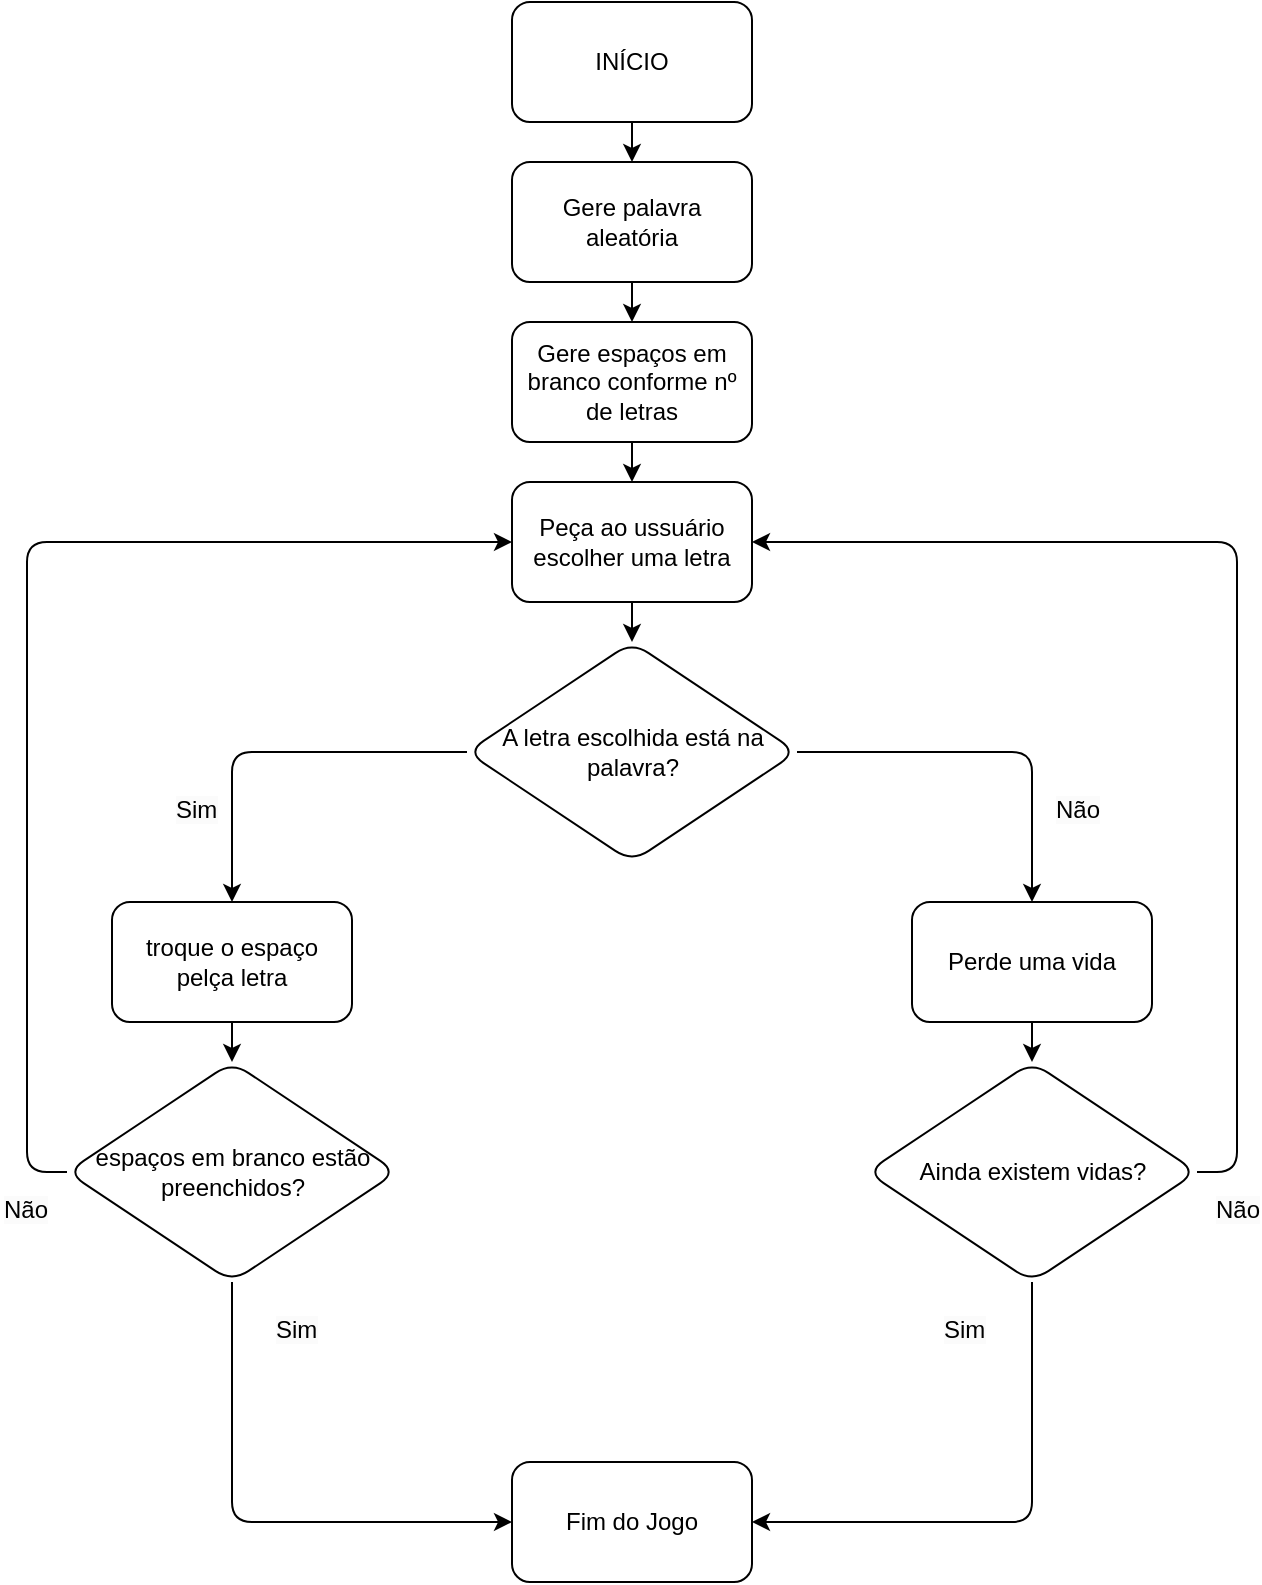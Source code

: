 <mxfile>
    <diagram name="Página-1" id="WaETP9I4OPPVfZ1ltQmu">
        <mxGraphModel dx="972" dy="691" grid="1" gridSize="10" guides="1" tooltips="1" connect="1" arrows="1" fold="1" page="1" pageScale="1" pageWidth="827" pageHeight="1169" background="none" math="0" shadow="0">
            <root>
                <mxCell id="0"/>
                <mxCell id="1" parent="0"/>
                <mxCell id="IwjO9NOykpGNr3ht4YwP-7" style="edgeStyle=orthogonalEdgeStyle;rounded=1;orthogonalLoop=1;jettySize=auto;html=1;exitX=0.5;exitY=1;exitDx=0;exitDy=0;" parent="1" source="IwjO9NOykpGNr3ht4YwP-1" target="IwjO9NOykpGNr3ht4YwP-2" edge="1">
                    <mxGeometry relative="1" as="geometry"/>
                </mxCell>
                <mxCell id="IwjO9NOykpGNr3ht4YwP-1" value="INÍCIO" style="rounded=1;whiteSpace=wrap;html=1;" parent="1" vertex="1">
                    <mxGeometry x="340" y="40" width="120" height="60" as="geometry"/>
                </mxCell>
                <mxCell id="IwjO9NOykpGNr3ht4YwP-8" style="edgeStyle=orthogonalEdgeStyle;rounded=1;orthogonalLoop=1;jettySize=auto;html=1;exitX=0.5;exitY=1;exitDx=0;exitDy=0;" parent="1" source="IwjO9NOykpGNr3ht4YwP-2" target="IwjO9NOykpGNr3ht4YwP-3" edge="1">
                    <mxGeometry relative="1" as="geometry"/>
                </mxCell>
                <mxCell id="IwjO9NOykpGNr3ht4YwP-2" value="Gere palavra aleatória" style="rounded=1;whiteSpace=wrap;html=1;" parent="1" vertex="1">
                    <mxGeometry x="340" y="120" width="120" height="60" as="geometry"/>
                </mxCell>
                <mxCell id="IwjO9NOykpGNr3ht4YwP-9" style="edgeStyle=orthogonalEdgeStyle;rounded=1;orthogonalLoop=1;jettySize=auto;html=1;exitX=0.5;exitY=1;exitDx=0;exitDy=0;entryX=0.5;entryY=0;entryDx=0;entryDy=0;" parent="1" source="IwjO9NOykpGNr3ht4YwP-3" target="IwjO9NOykpGNr3ht4YwP-4" edge="1">
                    <mxGeometry relative="1" as="geometry"/>
                </mxCell>
                <mxCell id="IwjO9NOykpGNr3ht4YwP-3" value="Gere espaços em branco conforme nº de letras" style="rounded=1;whiteSpace=wrap;html=1;" parent="1" vertex="1">
                    <mxGeometry x="340" y="200" width="120" height="60" as="geometry"/>
                </mxCell>
                <mxCell id="IwjO9NOykpGNr3ht4YwP-10" style="edgeStyle=orthogonalEdgeStyle;rounded=1;orthogonalLoop=1;jettySize=auto;html=1;exitX=0.5;exitY=1;exitDx=0;exitDy=0;entryX=0.5;entryY=0;entryDx=0;entryDy=0;" parent="1" source="IwjO9NOykpGNr3ht4YwP-4" target="IwjO9NOykpGNr3ht4YwP-5" edge="1">
                    <mxGeometry relative="1" as="geometry"/>
                </mxCell>
                <mxCell id="IwjO9NOykpGNr3ht4YwP-4" value="Peça ao ussuário escolher uma letra" style="rounded=1;whiteSpace=wrap;html=1;" parent="1" vertex="1">
                    <mxGeometry x="340" y="280" width="120" height="60" as="geometry"/>
                </mxCell>
                <mxCell id="IwjO9NOykpGNr3ht4YwP-14" style="edgeStyle=orthogonalEdgeStyle;rounded=1;orthogonalLoop=1;jettySize=auto;html=1;exitX=0;exitY=0.5;exitDx=0;exitDy=0;entryX=0.5;entryY=0;entryDx=0;entryDy=0;" parent="1" source="IwjO9NOykpGNr3ht4YwP-5" target="IwjO9NOykpGNr3ht4YwP-11" edge="1">
                    <mxGeometry relative="1" as="geometry"/>
                </mxCell>
                <mxCell id="IwjO9NOykpGNr3ht4YwP-15" style="edgeStyle=orthogonalEdgeStyle;rounded=1;orthogonalLoop=1;jettySize=auto;html=1;exitX=1;exitY=0.5;exitDx=0;exitDy=0;" parent="1" source="IwjO9NOykpGNr3ht4YwP-5" target="IwjO9NOykpGNr3ht4YwP-12" edge="1">
                    <mxGeometry relative="1" as="geometry"/>
                </mxCell>
                <mxCell id="IwjO9NOykpGNr3ht4YwP-5" value="A letra escolhida está na palavra?" style="rhombus;whiteSpace=wrap;html=1;rounded=1;" parent="1" vertex="1">
                    <mxGeometry x="317.5" y="360" width="165" height="110" as="geometry"/>
                </mxCell>
                <mxCell id="IwjO9NOykpGNr3ht4YwP-22" style="edgeStyle=orthogonalEdgeStyle;rounded=1;orthogonalLoop=1;jettySize=auto;html=1;exitX=0.5;exitY=1;exitDx=0;exitDy=0;" parent="1" source="IwjO9NOykpGNr3ht4YwP-11" target="IwjO9NOykpGNr3ht4YwP-19" edge="1">
                    <mxGeometry relative="1" as="geometry"/>
                </mxCell>
                <mxCell id="IwjO9NOykpGNr3ht4YwP-11" value="troque o espaço pelça letra" style="rounded=1;whiteSpace=wrap;html=1;" parent="1" vertex="1">
                    <mxGeometry x="140" y="490" width="120" height="60" as="geometry"/>
                </mxCell>
                <mxCell id="IwjO9NOykpGNr3ht4YwP-23" style="edgeStyle=orthogonalEdgeStyle;rounded=1;orthogonalLoop=1;jettySize=auto;html=1;exitX=0.5;exitY=1;exitDx=0;exitDy=0;" parent="1" source="IwjO9NOykpGNr3ht4YwP-12" target="IwjO9NOykpGNr3ht4YwP-20" edge="1">
                    <mxGeometry relative="1" as="geometry"/>
                </mxCell>
                <mxCell id="IwjO9NOykpGNr3ht4YwP-12" value="Perde uma vida" style="rounded=1;whiteSpace=wrap;html=1;" parent="1" vertex="1">
                    <mxGeometry x="540" y="490" width="120" height="60" as="geometry"/>
                </mxCell>
                <mxCell id="IwjO9NOykpGNr3ht4YwP-16" value="&lt;span style=&quot;color: rgb(0, 0, 0); font-family: Helvetica; font-size: 12px; font-style: normal; font-variant-ligatures: normal; font-variant-caps: normal; font-weight: 400; letter-spacing: normal; orphans: 2; text-align: center; text-indent: 0px; text-transform: none; widows: 2; word-spacing: 0px; -webkit-text-stroke-width: 0px; white-space: normal; background-color: rgb(251, 251, 251); text-decoration-thickness: initial; text-decoration-style: initial; text-decoration-color: initial; display: inline !important; float: none;&quot;&gt;Sim&lt;/span&gt;" style="text;whiteSpace=wrap;html=1;rounded=1;" parent="1" vertex="1">
                    <mxGeometry x="170" y="430" width="20" height="20" as="geometry"/>
                </mxCell>
                <mxCell id="IwjO9NOykpGNr3ht4YwP-18" value="&lt;span style=&quot;color: rgb(0, 0, 0); font-family: Helvetica; font-size: 12px; font-style: normal; font-variant-ligatures: normal; font-variant-caps: normal; font-weight: 400; letter-spacing: normal; orphans: 2; text-align: center; text-indent: 0px; text-transform: none; widows: 2; word-spacing: 0px; -webkit-text-stroke-width: 0px; white-space: normal; background-color: rgb(251, 251, 251); text-decoration-thickness: initial; text-decoration-style: initial; text-decoration-color: initial; display: inline !important; float: none;&quot;&gt;Não&lt;/span&gt;" style="text;whiteSpace=wrap;html=1;rounded=1;" parent="1" vertex="1">
                    <mxGeometry x="610" y="430" width="20" height="20" as="geometry"/>
                </mxCell>
                <mxCell id="IwjO9NOykpGNr3ht4YwP-30" style="edgeStyle=orthogonalEdgeStyle;rounded=1;orthogonalLoop=1;jettySize=auto;html=1;exitX=0;exitY=0.5;exitDx=0;exitDy=0;entryX=0;entryY=0.5;entryDx=0;entryDy=0;" parent="1" source="IwjO9NOykpGNr3ht4YwP-19" target="IwjO9NOykpGNr3ht4YwP-4" edge="1">
                    <mxGeometry relative="1" as="geometry"/>
                </mxCell>
                <mxCell id="IwjO9NOykpGNr3ht4YwP-34" style="edgeStyle=orthogonalEdgeStyle;rounded=1;orthogonalLoop=1;jettySize=auto;html=1;exitX=0.5;exitY=1;exitDx=0;exitDy=0;entryX=0;entryY=0.5;entryDx=0;entryDy=0;" parent="1" source="IwjO9NOykpGNr3ht4YwP-19" target="IwjO9NOykpGNr3ht4YwP-32" edge="1">
                    <mxGeometry relative="1" as="geometry"/>
                </mxCell>
                <mxCell id="IwjO9NOykpGNr3ht4YwP-19" value="espaços em branco estão preenchidos?" style="rhombus;whiteSpace=wrap;html=1;rounded=1;" parent="1" vertex="1">
                    <mxGeometry x="117.5" y="570" width="165" height="110" as="geometry"/>
                </mxCell>
                <mxCell id="IwjO9NOykpGNr3ht4YwP-31" style="edgeStyle=orthogonalEdgeStyle;rounded=1;orthogonalLoop=1;jettySize=auto;html=1;exitX=1;exitY=0.5;exitDx=0;exitDy=0;entryX=1;entryY=0.5;entryDx=0;entryDy=0;" parent="1" source="IwjO9NOykpGNr3ht4YwP-20" target="IwjO9NOykpGNr3ht4YwP-4" edge="1">
                    <mxGeometry relative="1" as="geometry"/>
                </mxCell>
                <mxCell id="IwjO9NOykpGNr3ht4YwP-35" style="edgeStyle=orthogonalEdgeStyle;rounded=1;orthogonalLoop=1;jettySize=auto;html=1;exitX=0.5;exitY=1;exitDx=0;exitDy=0;entryX=1;entryY=0.5;entryDx=0;entryDy=0;" parent="1" source="IwjO9NOykpGNr3ht4YwP-20" target="IwjO9NOykpGNr3ht4YwP-32" edge="1">
                    <mxGeometry relative="1" as="geometry"/>
                </mxCell>
                <mxCell id="IwjO9NOykpGNr3ht4YwP-20" value="Ainda existem vidas?" style="rhombus;whiteSpace=wrap;html=1;rounded=1;" parent="1" vertex="1">
                    <mxGeometry x="517.5" y="570" width="165" height="110" as="geometry"/>
                </mxCell>
                <mxCell id="IwjO9NOykpGNr3ht4YwP-24" value="&lt;span style=&quot;color: rgb(0, 0, 0); font-family: Helvetica; font-size: 12px; font-style: normal; font-variant-ligatures: normal; font-variant-caps: normal; font-weight: 400; letter-spacing: normal; orphans: 2; text-align: center; text-indent: 0px; text-transform: none; widows: 2; word-spacing: 0px; -webkit-text-stroke-width: 0px; white-space: normal; background-color: rgb(251, 251, 251); text-decoration-thickness: initial; text-decoration-style: initial; text-decoration-color: initial; display: inline !important; float: none;&quot;&gt;Não&lt;/span&gt;" style="text;whiteSpace=wrap;html=1;rounded=1;" parent="1" vertex="1">
                    <mxGeometry x="690" y="630" width="20" height="20" as="geometry"/>
                </mxCell>
                <mxCell id="IwjO9NOykpGNr3ht4YwP-26" value="&lt;span style=&quot;color: rgb(0, 0, 0); font-family: Helvetica; font-size: 12px; font-style: normal; font-variant-ligatures: normal; font-variant-caps: normal; font-weight: 400; letter-spacing: normal; orphans: 2; text-align: center; text-indent: 0px; text-transform: none; widows: 2; word-spacing: 0px; -webkit-text-stroke-width: 0px; white-space: normal; background-color: rgb(251, 251, 251); text-decoration-thickness: initial; text-decoration-style: initial; text-decoration-color: initial; display: inline !important; float: none;&quot;&gt;Não&lt;/span&gt;" style="text;whiteSpace=wrap;html=1;rounded=1;" parent="1" vertex="1">
                    <mxGeometry x="84" y="630" width="20" height="20" as="geometry"/>
                </mxCell>
                <mxCell id="IwjO9NOykpGNr3ht4YwP-27" value="&lt;span style=&quot;color: rgb(0, 0, 0); font-family: Helvetica; font-size: 12px; font-style: normal; font-variant-ligatures: normal; font-variant-caps: normal; font-weight: 400; letter-spacing: normal; orphans: 2; text-align: center; text-indent: 0px; text-transform: none; widows: 2; word-spacing: 0px; -webkit-text-stroke-width: 0px; white-space: normal; background-color: rgb(251, 251, 251); text-decoration-thickness: initial; text-decoration-style: initial; text-decoration-color: initial; display: inline !important; float: none;&quot;&gt;Sim&lt;/span&gt;" style="text;whiteSpace=wrap;html=1;rounded=1;" parent="1" vertex="1">
                    <mxGeometry x="220" y="690" width="20" height="20" as="geometry"/>
                </mxCell>
                <mxCell id="IwjO9NOykpGNr3ht4YwP-28" value="&lt;span style=&quot;color: rgb(0, 0, 0); font-family: Helvetica; font-size: 12px; font-style: normal; font-variant-ligatures: normal; font-variant-caps: normal; font-weight: 400; letter-spacing: normal; orphans: 2; text-align: center; text-indent: 0px; text-transform: none; widows: 2; word-spacing: 0px; -webkit-text-stroke-width: 0px; white-space: normal; background-color: rgb(251, 251, 251); text-decoration-thickness: initial; text-decoration-style: initial; text-decoration-color: initial; display: inline !important; float: none;&quot;&gt;Sim&lt;/span&gt;" style="text;whiteSpace=wrap;html=1;rounded=1;" parent="1" vertex="1">
                    <mxGeometry x="554" y="690" width="20" height="20" as="geometry"/>
                </mxCell>
                <mxCell id="IwjO9NOykpGNr3ht4YwP-32" value="Fim do Jogo" style="rounded=1;whiteSpace=wrap;html=1;" parent="1" vertex="1">
                    <mxGeometry x="340" y="770" width="120" height="60" as="geometry"/>
                </mxCell>
            </root>
        </mxGraphModel>
    </diagram>
</mxfile>
